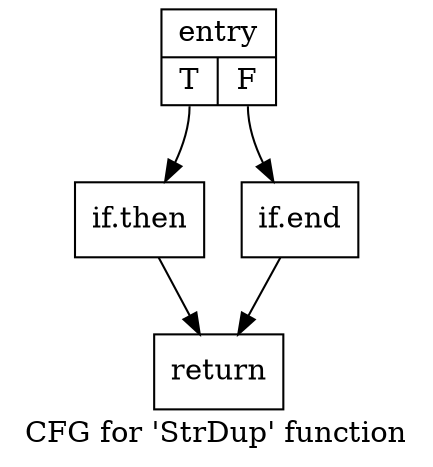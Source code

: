 digraph "CFG for 'StrDup' function" {
	label="CFG for 'StrDup' function";

	Node0x1bfaff0 [shape=record,label="{entry|{<s0>T|<s1>F}}"];
	Node0x1bfaff0:s0 -> Node0x1bfb1e0;
	Node0x1bfaff0:s1 -> Node0x1bfb250;
	Node0x1bfb1e0 [shape=record,label="{if.then}"];
	Node0x1bfb1e0 -> Node0x1bfb430;
	Node0x1bfb250 [shape=record,label="{if.end}"];
	Node0x1bfb250 -> Node0x1bfb430;
	Node0x1bfb430 [shape=record,label="{return}"];
}
